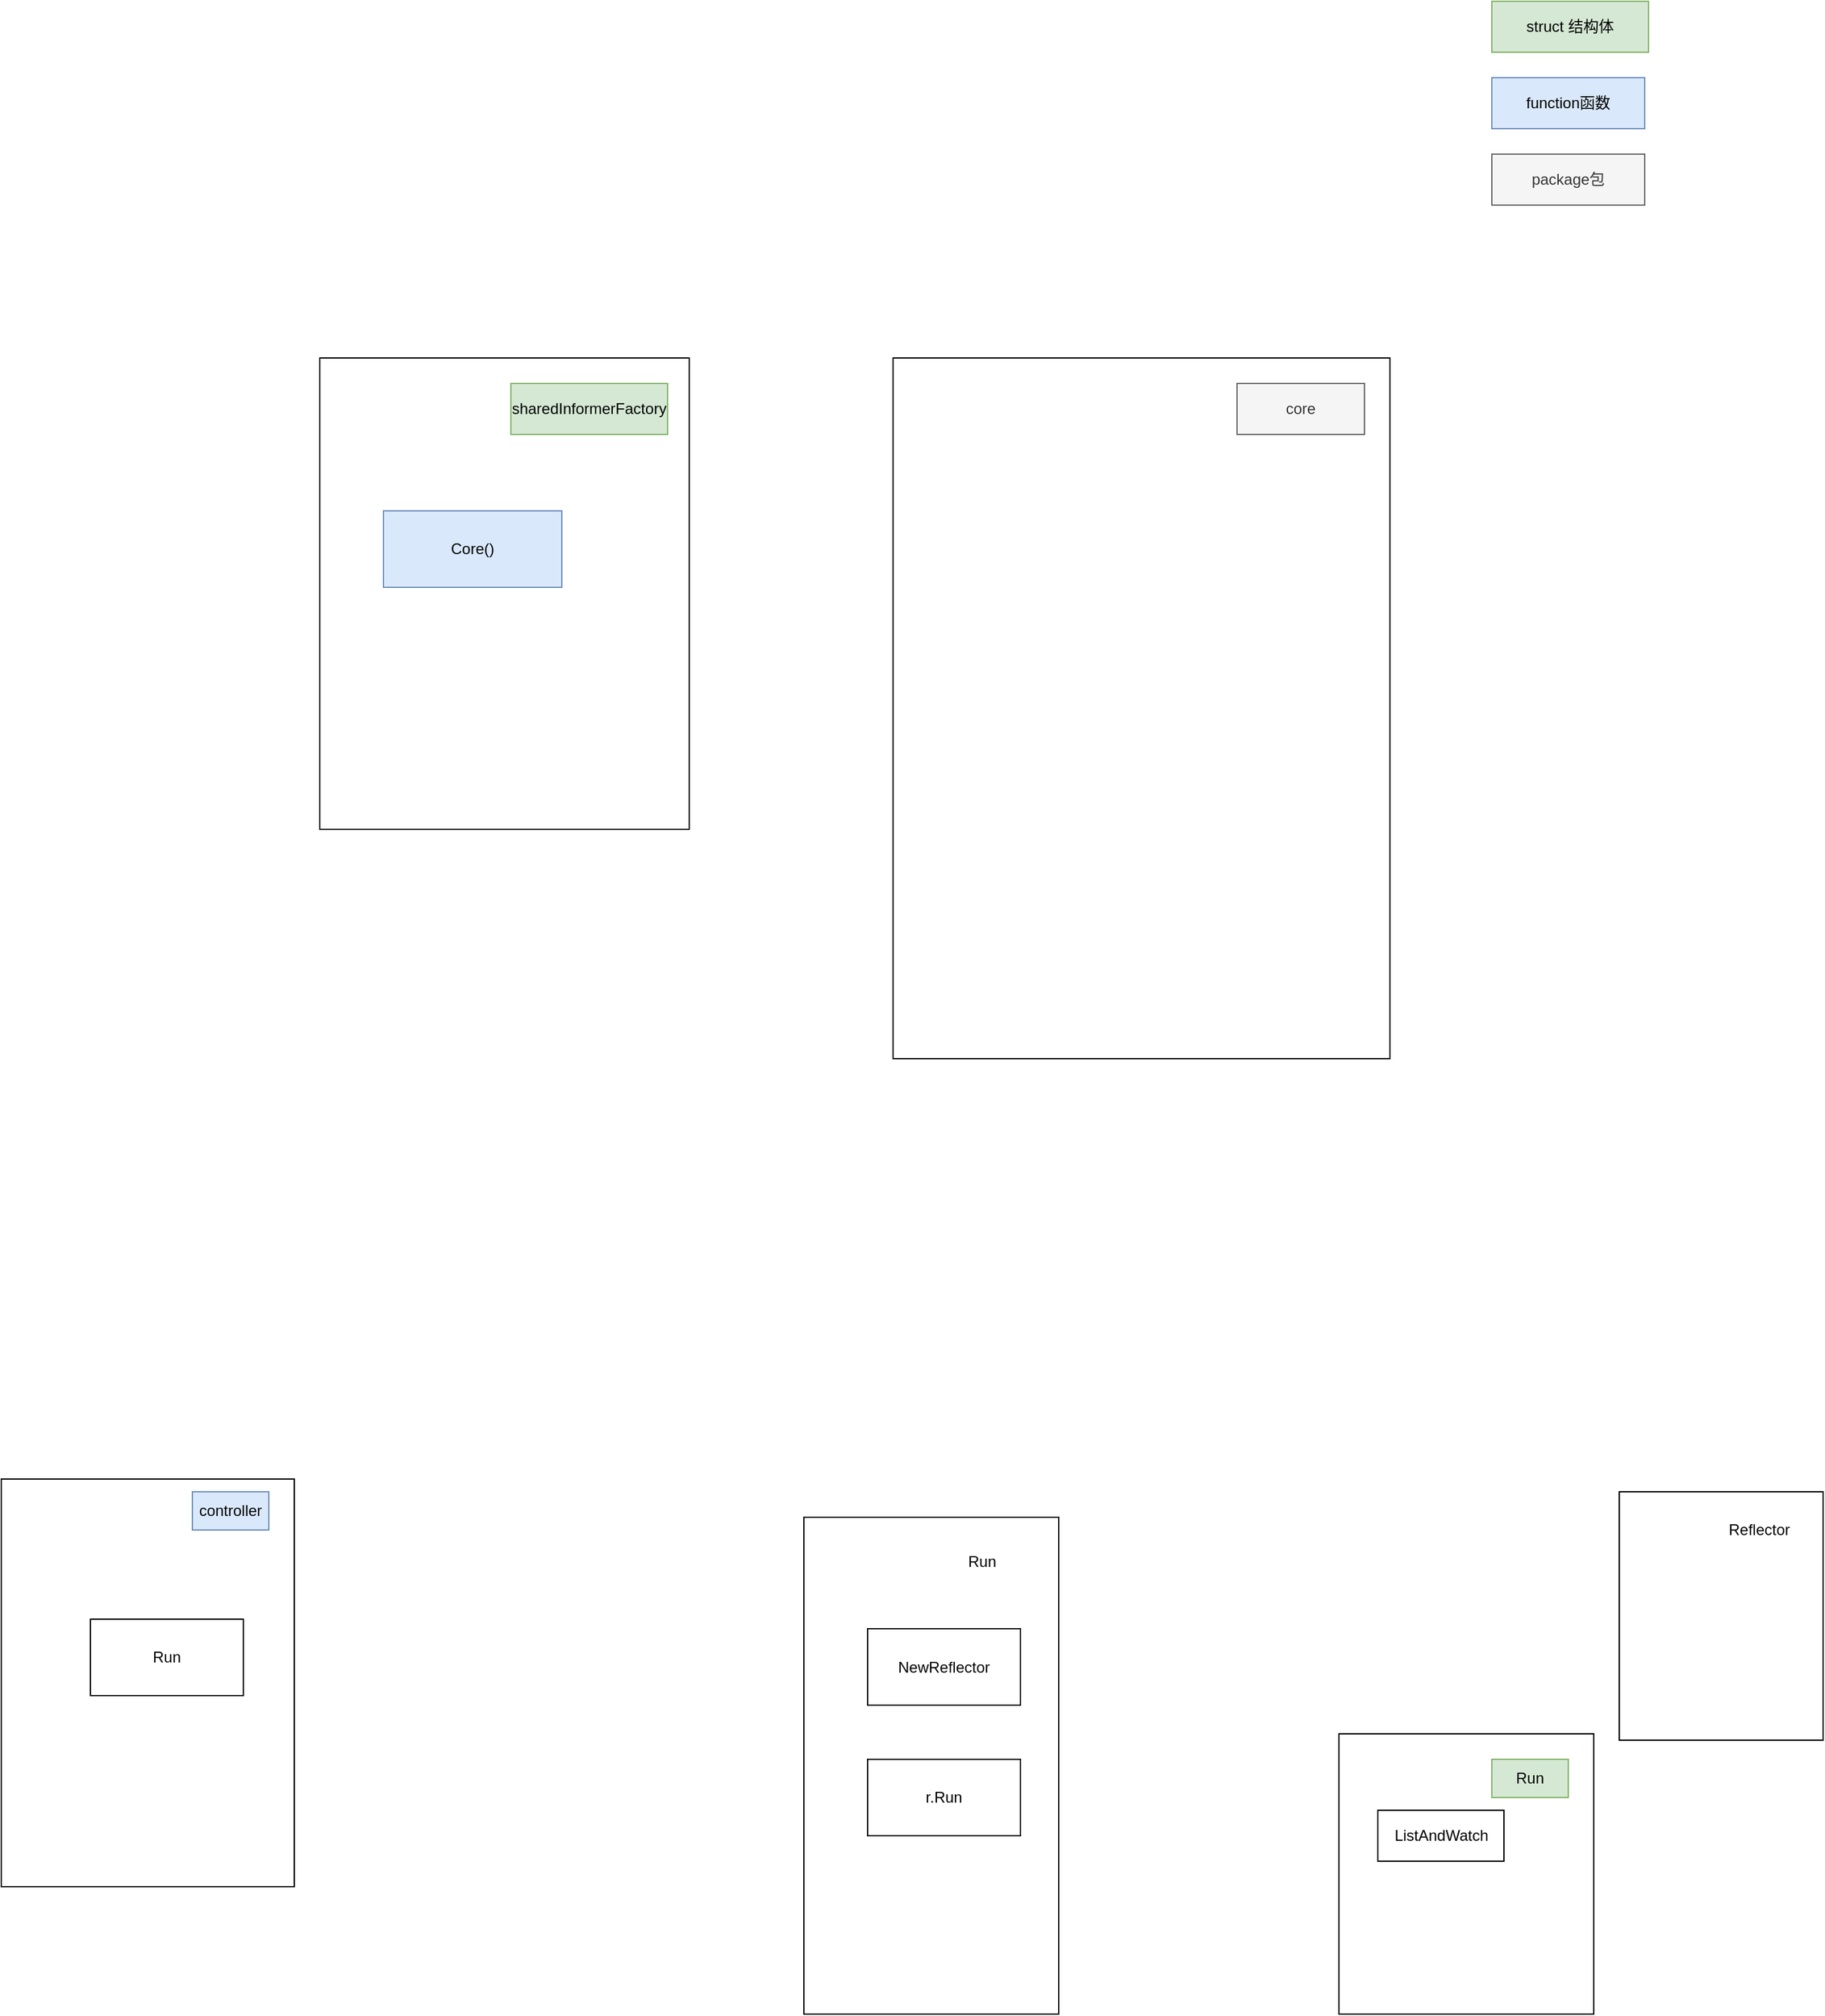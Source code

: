 <mxfile version="19.0.2" type="github">
  <diagram id="lDH8dOn5EeC3TFNrhBwo" name="Page-1">
    <mxGraphModel dx="901" dy="1817" grid="1" gridSize="10" guides="1" tooltips="1" connect="1" arrows="1" fold="1" page="1" pageScale="1" pageWidth="827" pageHeight="1169" math="0" shadow="0">
      <root>
        <mxCell id="0" />
        <mxCell id="1" parent="0" />
        <mxCell id="H2gyoVn5jhSMq1rNVPaN-1" value="" style="rounded=0;whiteSpace=wrap;html=1;" parent="1" vertex="1">
          <mxGeometry x="150" y="160" width="230" height="320" as="geometry" />
        </mxCell>
        <mxCell id="H2gyoVn5jhSMq1rNVPaN-2" value="" style="rounded=0;whiteSpace=wrap;html=1;" parent="1" vertex="1">
          <mxGeometry x="220" y="270" width="120" height="60" as="geometry" />
        </mxCell>
        <mxCell id="H2gyoVn5jhSMq1rNVPaN-3" value="Run" style="text;html=1;strokeColor=none;fillColor=none;align=center;verticalAlign=middle;whiteSpace=wrap;rounded=0;" parent="1" vertex="1">
          <mxGeometry x="250" y="285" width="60" height="30" as="geometry" />
        </mxCell>
        <mxCell id="9I0-boqcDPnJypNhuAT8-1" value="controller" style="text;html=1;strokeColor=#6c8ebf;fillColor=#dae8fc;align=center;verticalAlign=middle;whiteSpace=wrap;rounded=0;" vertex="1" parent="1">
          <mxGeometry x="300" y="170" width="60" height="30" as="geometry" />
        </mxCell>
        <mxCell id="9I0-boqcDPnJypNhuAT8-2" value="" style="rounded=0;whiteSpace=wrap;html=1;" vertex="1" parent="1">
          <mxGeometry x="1420" y="170" width="160" height="195" as="geometry" />
        </mxCell>
        <mxCell id="9I0-boqcDPnJypNhuAT8-3" value="Reflector" style="text;html=1;strokeColor=none;fillColor=none;align=center;verticalAlign=middle;whiteSpace=wrap;rounded=0;" vertex="1" parent="1">
          <mxGeometry x="1500" y="185" width="60" height="30" as="geometry" />
        </mxCell>
        <mxCell id="9I0-boqcDPnJypNhuAT8-4" value="" style="rounded=0;whiteSpace=wrap;html=1;" vertex="1" parent="1">
          <mxGeometry x="780" y="190" width="200" height="390" as="geometry" />
        </mxCell>
        <mxCell id="9I0-boqcDPnJypNhuAT8-5" value="Run" style="text;html=1;strokeColor=none;fillColor=none;align=center;verticalAlign=middle;whiteSpace=wrap;rounded=0;" vertex="1" parent="1">
          <mxGeometry x="890" y="210" width="60" height="30" as="geometry" />
        </mxCell>
        <mxCell id="9I0-boqcDPnJypNhuAT8-6" value="" style="rounded=0;whiteSpace=wrap;html=1;" vertex="1" parent="1">
          <mxGeometry x="830" y="277.5" width="120" height="60" as="geometry" />
        </mxCell>
        <mxCell id="9I0-boqcDPnJypNhuAT8-7" value="NewReflector" style="text;html=1;strokeColor=none;fillColor=none;align=center;verticalAlign=middle;whiteSpace=wrap;rounded=0;" vertex="1" parent="1">
          <mxGeometry x="850" y="295" width="80" height="25" as="geometry" />
        </mxCell>
        <mxCell id="9I0-boqcDPnJypNhuAT8-8" value="r.Run" style="rounded=0;whiteSpace=wrap;html=1;" vertex="1" parent="1">
          <mxGeometry x="830" y="380" width="120" height="60" as="geometry" />
        </mxCell>
        <mxCell id="9I0-boqcDPnJypNhuAT8-9" value="" style="rounded=0;whiteSpace=wrap;html=1;" vertex="1" parent="1">
          <mxGeometry x="1200" y="360" width="200" height="220" as="geometry" />
        </mxCell>
        <mxCell id="9I0-boqcDPnJypNhuAT8-10" value="ListAndWatch" style="rounded=0;whiteSpace=wrap;html=1;" vertex="1" parent="1">
          <mxGeometry x="1230.5" y="420" width="99" height="40" as="geometry" />
        </mxCell>
        <mxCell id="9I0-boqcDPnJypNhuAT8-11" value="Run" style="text;html=1;strokeColor=#82b366;fillColor=#d5e8d4;align=center;verticalAlign=middle;whiteSpace=wrap;rounded=0;" vertex="1" parent="1">
          <mxGeometry x="1320" y="380" width="60" height="30" as="geometry" />
        </mxCell>
        <mxCell id="9I0-boqcDPnJypNhuAT8-12" value="" style="rounded=0;whiteSpace=wrap;html=1;" vertex="1" parent="1">
          <mxGeometry x="400" y="-720" width="290" height="370" as="geometry" />
        </mxCell>
        <mxCell id="9I0-boqcDPnJypNhuAT8-14" value="sharedInformerFactory" style="text;html=1;strokeColor=#82b366;fillColor=#d5e8d4;align=center;verticalAlign=middle;whiteSpace=wrap;rounded=0;" vertex="1" parent="1">
          <mxGeometry x="550" y="-700" width="123" height="40" as="geometry" />
        </mxCell>
        <mxCell id="9I0-boqcDPnJypNhuAT8-15" value="struct 结构体" style="text;html=1;strokeColor=#82b366;fillColor=#d5e8d4;align=center;verticalAlign=middle;whiteSpace=wrap;rounded=0;" vertex="1" parent="1">
          <mxGeometry x="1320" y="-1000" width="123" height="40" as="geometry" />
        </mxCell>
        <mxCell id="9I0-boqcDPnJypNhuAT8-17" value="Core()" style="rounded=0;whiteSpace=wrap;html=1;fillColor=#dae8fc;strokeColor=#6c8ebf;" vertex="1" parent="1">
          <mxGeometry x="450" y="-600" width="140" height="60" as="geometry" />
        </mxCell>
        <mxCell id="9I0-boqcDPnJypNhuAT8-18" value="function函数" style="rounded=0;whiteSpace=wrap;html=1;fillColor=#dae8fc;strokeColor=#6c8ebf;" vertex="1" parent="1">
          <mxGeometry x="1320" y="-940" width="120" height="40" as="geometry" />
        </mxCell>
        <mxCell id="9I0-boqcDPnJypNhuAT8-19" value="" style="rounded=0;whiteSpace=wrap;html=1;" vertex="1" parent="1">
          <mxGeometry x="850" y="-720" width="390" height="550" as="geometry" />
        </mxCell>
        <mxCell id="9I0-boqcDPnJypNhuAT8-20" value="core" style="text;html=1;strokeColor=#666666;fillColor=#f5f5f5;align=center;verticalAlign=middle;whiteSpace=wrap;rounded=0;fontColor=#333333;" vertex="1" parent="1">
          <mxGeometry x="1120" y="-700" width="100" height="40" as="geometry" />
        </mxCell>
        <mxCell id="9I0-boqcDPnJypNhuAT8-21" value="package包" style="text;html=1;strokeColor=#666666;fillColor=#f5f5f5;align=center;verticalAlign=middle;whiteSpace=wrap;rounded=0;fontColor=#333333;" vertex="1" parent="1">
          <mxGeometry x="1320" y="-880" width="120" height="40" as="geometry" />
        </mxCell>
      </root>
    </mxGraphModel>
  </diagram>
</mxfile>

